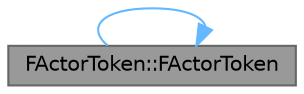 digraph "FActorToken::FActorToken"
{
 // INTERACTIVE_SVG=YES
 // LATEX_PDF_SIZE
  bgcolor="transparent";
  edge [fontname=Helvetica,fontsize=10,labelfontname=Helvetica,labelfontsize=10];
  node [fontname=Helvetica,fontsize=10,shape=box,height=0.2,width=0.4];
  rankdir="LR";
  Node1 [id="Node000001",label="FActorToken::FActorToken",height=0.2,width=0.4,color="gray40", fillcolor="grey60", style="filled", fontcolor="black",tooltip="Private constructor."];
  Node1 -> Node1 [id="edge1_Node000001_Node000001",color="steelblue1",style="solid",tooltip=" "];
}
